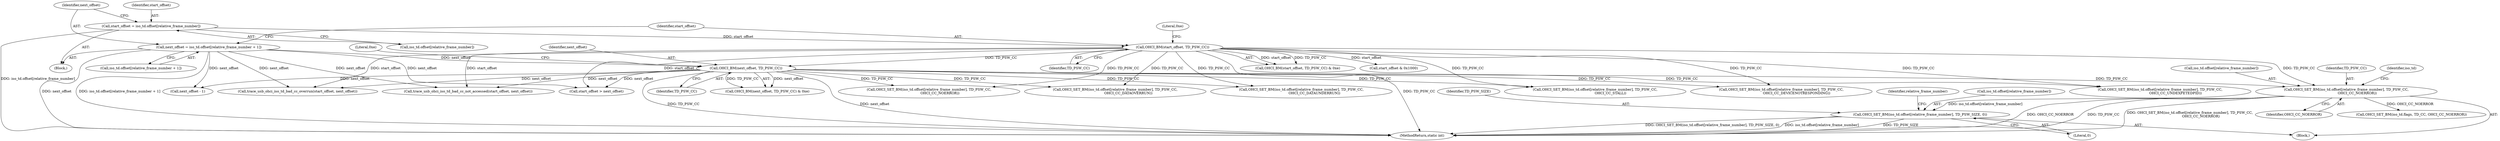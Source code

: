digraph "0_qemu_26f670a244982335cc08943fb1ec099a2c81e42d@array" {
"1000745" [label="(Call,OHCI_SET_BM(iso_td.offset[relative_frame_number], TD_PSW_SIZE, 0))"];
"1000737" [label="(Call,OHCI_SET_BM(iso_td.offset[relative_frame_number], TD_PSW_CC,\n                    OHCI_CC_NOERROR))"];
"1000409" [label="(Call,OHCI_BM(start_offset, TD_PSW_CC))"];
"1000389" [label="(Call,start_offset = iso_td.offset[relative_frame_number])"];
"1000419" [label="(Call,OHCI_BM(next_offset, TD_PSW_CC))"];
"1000396" [label="(Call,next_offset = iso_td.offset[relative_frame_number + 1])"];
"1000752" [label="(Literal,0)"];
"1000737" [label="(Call,OHCI_SET_BM(iso_td.offset[relative_frame_number], TD_PSW_CC,\n                    OHCI_CC_NOERROR))"];
"1000748" [label="(Identifier,iso_td)"];
"1000438" [label="(Call,trace_usb_ohci_iso_td_bad_cc_overrun(start_offset, next_offset))"];
"1000409" [label="(Call,OHCI_BM(start_offset, TD_PSW_CC))"];
"1000856" [label="(Identifier,relative_frame_number)"];
"1000420" [label="(Identifier,next_offset)"];
"1000745" [label="(Call,OHCI_SET_BM(iso_td.offset[relative_frame_number], TD_PSW_SIZE, 0))"];
"1000389" [label="(Call,start_offset = iso_td.offset[relative_frame_number])"];
"1000744" [label="(Identifier,OHCI_CC_NOERROR)"];
"1000411" [label="(Identifier,TD_PSW_CC)"];
"1000859" [label="(Call,OHCI_SET_BM(iso_td.flags, TD_CC, OHCI_CC_NOERROR))"];
"1000390" [label="(Identifier,start_offset)"];
"1000711" [label="(Call,OHCI_SET_BM(iso_td.offset[relative_frame_number], TD_PSW_CC,\n                    OHCI_CC_NOERROR))"];
"1000424" [label="(Call,trace_usb_ohci_iso_td_bad_cc_not_accessed(start_offset, next_offset))"];
"1000825" [label="(Call,OHCI_SET_BM(iso_td.offset[relative_frame_number], TD_PSW_CC,\n                            OHCI_CC_STALL))"];
"1000746" [label="(Call,iso_td.offset[relative_frame_number])"];
"1000110" [label="(Block,)"];
"1000738" [label="(Call,iso_td.offset[relative_frame_number])"];
"1000765" [label="(Call,OHCI_SET_BM(iso_td.offset[relative_frame_number], TD_PSW_CC,\n                        OHCI_CC_DATAOVERRUN))"];
"1000408" [label="(Call,OHCI_BM(start_offset, TD_PSW_CC) & 0xe)"];
"1000804" [label="(Call,OHCI_SET_BM(iso_td.offset[relative_frame_number], TD_PSW_CC,\n                            OHCI_CC_DEVICENOTRESPONDING))"];
"1000418" [label="(Call,OHCI_BM(next_offset, TD_PSW_CC) & 0xe)"];
"1000419" [label="(Call,OHCI_BM(next_offset, TD_PSW_CC))"];
"1000397" [label="(Identifier,next_offset)"];
"1000410" [label="(Identifier,start_offset)"];
"1000845" [label="(Call,OHCI_SET_BM(iso_td.offset[relative_frame_number], TD_PSW_CC,\n                            OHCI_CC_UNDEXPETEDPID))"];
"1000920" [label="(MethodReturn,static int)"];
"1000736" [label="(Block,)"];
"1000789" [label="(Call,OHCI_SET_BM(iso_td.offset[relative_frame_number], TD_PSW_CC,\n                        OHCI_CC_DATAUNDERRUN))"];
"1000412" [label="(Literal,0xe)"];
"1000445" [label="(Call,start_offset & 0x1000)"];
"1000421" [label="(Identifier,TD_PSW_CC)"];
"1000434" [label="(Call,start_offset > next_offset)"];
"1000396" [label="(Call,next_offset = iso_td.offset[relative_frame_number + 1])"];
"1000398" [label="(Call,iso_td.offset[relative_frame_number + 1])"];
"1000422" [label="(Literal,0xe)"];
"1000743" [label="(Identifier,TD_PSW_CC)"];
"1000481" [label="(Call,next_offset - 1)"];
"1000751" [label="(Identifier,TD_PSW_SIZE)"];
"1000391" [label="(Call,iso_td.offset[relative_frame_number])"];
"1000745" -> "1000736"  [label="AST: "];
"1000745" -> "1000752"  [label="CFG: "];
"1000746" -> "1000745"  [label="AST: "];
"1000751" -> "1000745"  [label="AST: "];
"1000752" -> "1000745"  [label="AST: "];
"1000856" -> "1000745"  [label="CFG: "];
"1000745" -> "1000920"  [label="DDG: TD_PSW_SIZE"];
"1000745" -> "1000920"  [label="DDG: OHCI_SET_BM(iso_td.offset[relative_frame_number], TD_PSW_SIZE, 0)"];
"1000745" -> "1000920"  [label="DDG: iso_td.offset[relative_frame_number]"];
"1000737" -> "1000745"  [label="DDG: iso_td.offset[relative_frame_number]"];
"1000737" -> "1000736"  [label="AST: "];
"1000737" -> "1000744"  [label="CFG: "];
"1000738" -> "1000737"  [label="AST: "];
"1000743" -> "1000737"  [label="AST: "];
"1000744" -> "1000737"  [label="AST: "];
"1000748" -> "1000737"  [label="CFG: "];
"1000737" -> "1000920"  [label="DDG: OHCI_CC_NOERROR"];
"1000737" -> "1000920"  [label="DDG: TD_PSW_CC"];
"1000737" -> "1000920"  [label="DDG: OHCI_SET_BM(iso_td.offset[relative_frame_number], TD_PSW_CC,\n                    OHCI_CC_NOERROR)"];
"1000409" -> "1000737"  [label="DDG: TD_PSW_CC"];
"1000419" -> "1000737"  [label="DDG: TD_PSW_CC"];
"1000737" -> "1000859"  [label="DDG: OHCI_CC_NOERROR"];
"1000409" -> "1000408"  [label="AST: "];
"1000409" -> "1000411"  [label="CFG: "];
"1000410" -> "1000409"  [label="AST: "];
"1000411" -> "1000409"  [label="AST: "];
"1000412" -> "1000409"  [label="CFG: "];
"1000409" -> "1000920"  [label="DDG: TD_PSW_CC"];
"1000409" -> "1000408"  [label="DDG: start_offset"];
"1000409" -> "1000408"  [label="DDG: TD_PSW_CC"];
"1000389" -> "1000409"  [label="DDG: start_offset"];
"1000409" -> "1000419"  [label="DDG: TD_PSW_CC"];
"1000409" -> "1000424"  [label="DDG: start_offset"];
"1000409" -> "1000434"  [label="DDG: start_offset"];
"1000409" -> "1000438"  [label="DDG: start_offset"];
"1000409" -> "1000445"  [label="DDG: start_offset"];
"1000409" -> "1000711"  [label="DDG: TD_PSW_CC"];
"1000409" -> "1000765"  [label="DDG: TD_PSW_CC"];
"1000409" -> "1000789"  [label="DDG: TD_PSW_CC"];
"1000409" -> "1000804"  [label="DDG: TD_PSW_CC"];
"1000409" -> "1000825"  [label="DDG: TD_PSW_CC"];
"1000409" -> "1000845"  [label="DDG: TD_PSW_CC"];
"1000389" -> "1000110"  [label="AST: "];
"1000389" -> "1000391"  [label="CFG: "];
"1000390" -> "1000389"  [label="AST: "];
"1000391" -> "1000389"  [label="AST: "];
"1000397" -> "1000389"  [label="CFG: "];
"1000389" -> "1000920"  [label="DDG: iso_td.offset[relative_frame_number]"];
"1000419" -> "1000418"  [label="AST: "];
"1000419" -> "1000421"  [label="CFG: "];
"1000420" -> "1000419"  [label="AST: "];
"1000421" -> "1000419"  [label="AST: "];
"1000422" -> "1000419"  [label="CFG: "];
"1000419" -> "1000920"  [label="DDG: next_offset"];
"1000419" -> "1000920"  [label="DDG: TD_PSW_CC"];
"1000419" -> "1000418"  [label="DDG: next_offset"];
"1000419" -> "1000418"  [label="DDG: TD_PSW_CC"];
"1000396" -> "1000419"  [label="DDG: next_offset"];
"1000419" -> "1000424"  [label="DDG: next_offset"];
"1000419" -> "1000434"  [label="DDG: next_offset"];
"1000419" -> "1000438"  [label="DDG: next_offset"];
"1000419" -> "1000481"  [label="DDG: next_offset"];
"1000419" -> "1000711"  [label="DDG: TD_PSW_CC"];
"1000419" -> "1000765"  [label="DDG: TD_PSW_CC"];
"1000419" -> "1000789"  [label="DDG: TD_PSW_CC"];
"1000419" -> "1000804"  [label="DDG: TD_PSW_CC"];
"1000419" -> "1000825"  [label="DDG: TD_PSW_CC"];
"1000419" -> "1000845"  [label="DDG: TD_PSW_CC"];
"1000396" -> "1000110"  [label="AST: "];
"1000396" -> "1000398"  [label="CFG: "];
"1000397" -> "1000396"  [label="AST: "];
"1000398" -> "1000396"  [label="AST: "];
"1000410" -> "1000396"  [label="CFG: "];
"1000396" -> "1000920"  [label="DDG: next_offset"];
"1000396" -> "1000920"  [label="DDG: iso_td.offset[relative_frame_number + 1]"];
"1000396" -> "1000424"  [label="DDG: next_offset"];
"1000396" -> "1000434"  [label="DDG: next_offset"];
"1000396" -> "1000438"  [label="DDG: next_offset"];
"1000396" -> "1000481"  [label="DDG: next_offset"];
}
